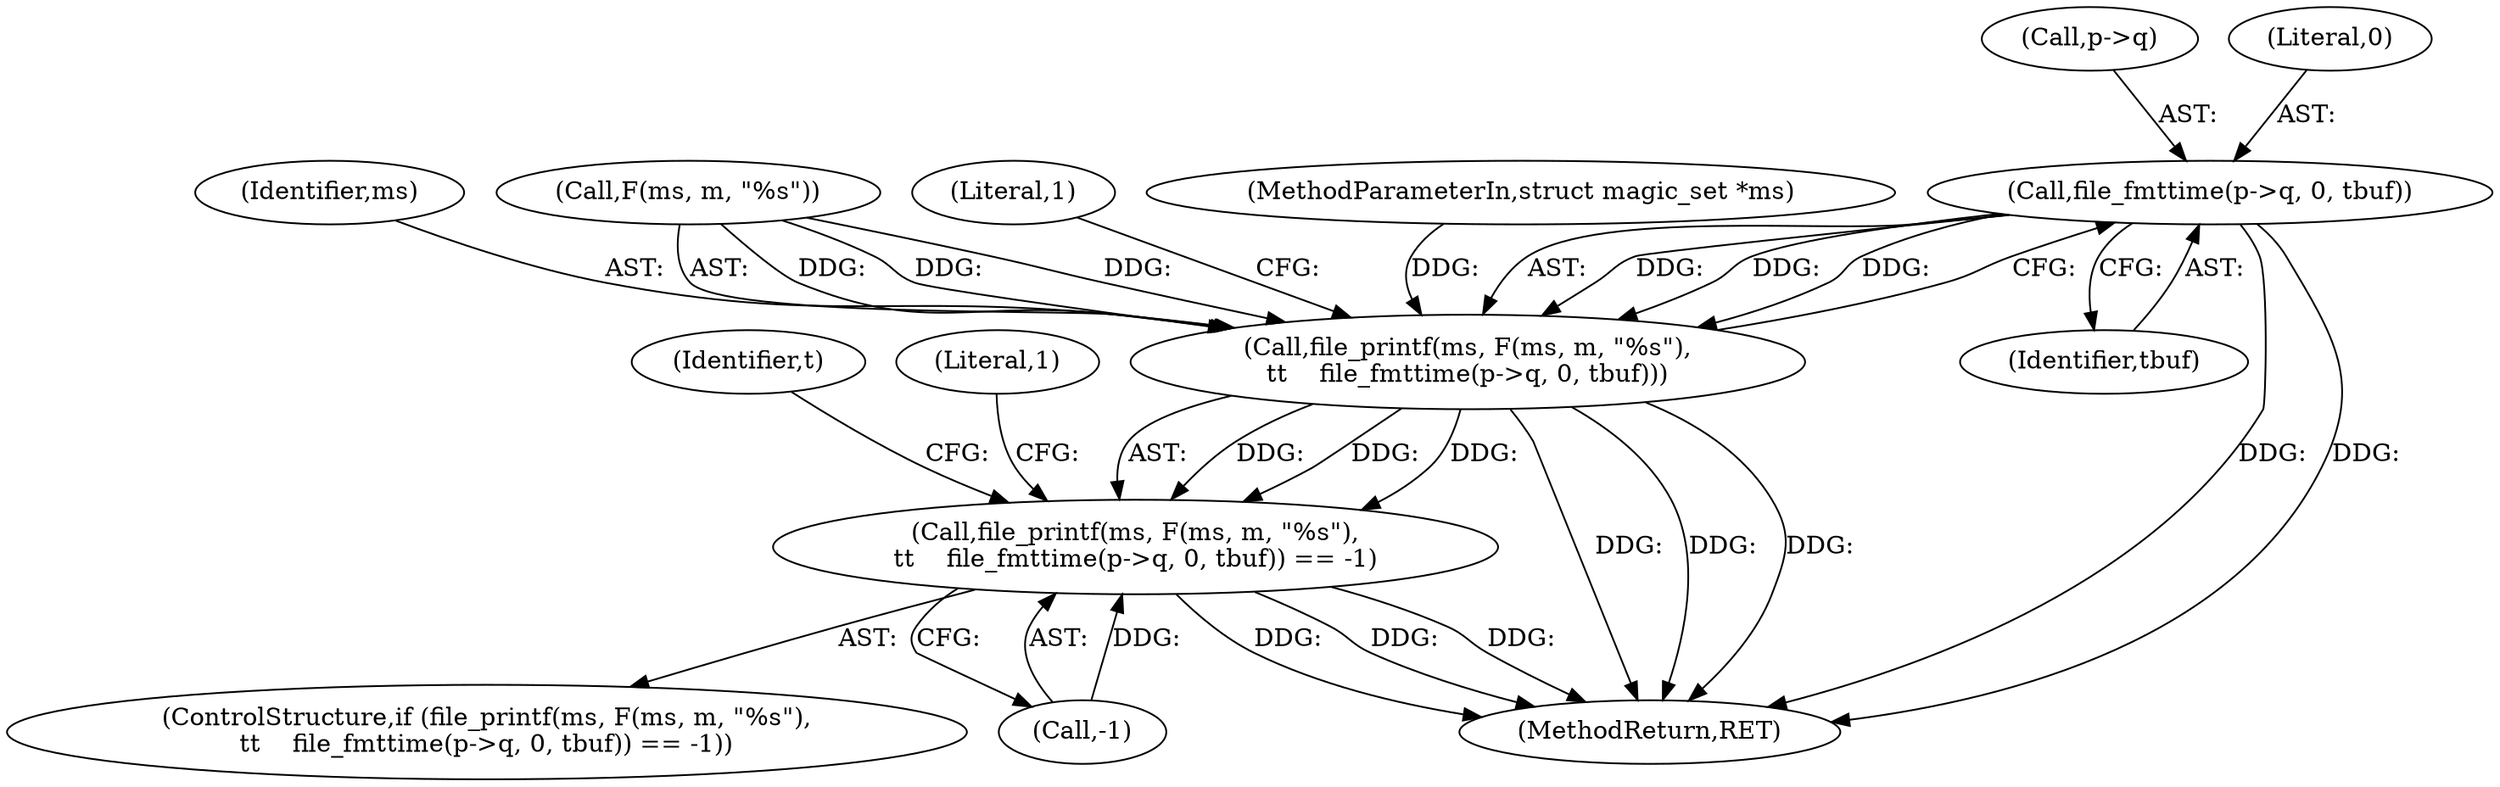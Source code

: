 digraph "0_file_4a284c89d6ef11aca34da65da7d673050a5ea320_5@pointer" {
"1000669" [label="(Call,file_fmttime(p->q, 0, tbuf))"];
"1000663" [label="(Call,file_printf(ms, F(ms, m, \"%s\"),\n\t\t    file_fmttime(p->q, 0, tbuf)))"];
"1000662" [label="(Call,file_printf(ms, F(ms, m, \"%s\"),\n\t\t    file_fmttime(p->q, 0, tbuf)) == -1)"];
"1000664" [label="(Identifier,ms)"];
"1000665" [label="(Call,F(ms, m, \"%s\"))"];
"1000676" [label="(Literal,1)"];
"1000662" [label="(Call,file_printf(ms, F(ms, m, \"%s\"),\n\t\t    file_fmttime(p->q, 0, tbuf)) == -1)"];
"1000674" [label="(Identifier,tbuf)"];
"1000669" [label="(Call,file_fmttime(p->q, 0, tbuf))"];
"1000663" [label="(Call,file_printf(ms, F(ms, m, \"%s\"),\n\t\t    file_fmttime(p->q, 0, tbuf)))"];
"1000681" [label="(Identifier,t)"];
"1000675" [label="(Call,-1)"];
"1000679" [label="(Literal,1)"];
"1000102" [label="(MethodParameterIn,struct magic_set *ms)"];
"1000670" [label="(Call,p->q)"];
"1000661" [label="(ControlStructure,if (file_printf(ms, F(ms, m, \"%s\"),\n\t\t    file_fmttime(p->q, 0, tbuf)) == -1))"];
"1001022" [label="(MethodReturn,RET)"];
"1000673" [label="(Literal,0)"];
"1000669" -> "1000663"  [label="AST: "];
"1000669" -> "1000674"  [label="CFG: "];
"1000670" -> "1000669"  [label="AST: "];
"1000673" -> "1000669"  [label="AST: "];
"1000674" -> "1000669"  [label="AST: "];
"1000663" -> "1000669"  [label="CFG: "];
"1000669" -> "1001022"  [label="DDG: "];
"1000669" -> "1001022"  [label="DDG: "];
"1000669" -> "1000663"  [label="DDG: "];
"1000669" -> "1000663"  [label="DDG: "];
"1000669" -> "1000663"  [label="DDG: "];
"1000663" -> "1000662"  [label="AST: "];
"1000664" -> "1000663"  [label="AST: "];
"1000665" -> "1000663"  [label="AST: "];
"1000676" -> "1000663"  [label="CFG: "];
"1000663" -> "1001022"  [label="DDG: "];
"1000663" -> "1001022"  [label="DDG: "];
"1000663" -> "1001022"  [label="DDG: "];
"1000663" -> "1000662"  [label="DDG: "];
"1000663" -> "1000662"  [label="DDG: "];
"1000663" -> "1000662"  [label="DDG: "];
"1000665" -> "1000663"  [label="DDG: "];
"1000665" -> "1000663"  [label="DDG: "];
"1000665" -> "1000663"  [label="DDG: "];
"1000102" -> "1000663"  [label="DDG: "];
"1000662" -> "1000661"  [label="AST: "];
"1000662" -> "1000675"  [label="CFG: "];
"1000675" -> "1000662"  [label="AST: "];
"1000679" -> "1000662"  [label="CFG: "];
"1000681" -> "1000662"  [label="CFG: "];
"1000662" -> "1001022"  [label="DDG: "];
"1000662" -> "1001022"  [label="DDG: "];
"1000662" -> "1001022"  [label="DDG: "];
"1000675" -> "1000662"  [label="DDG: "];
}
